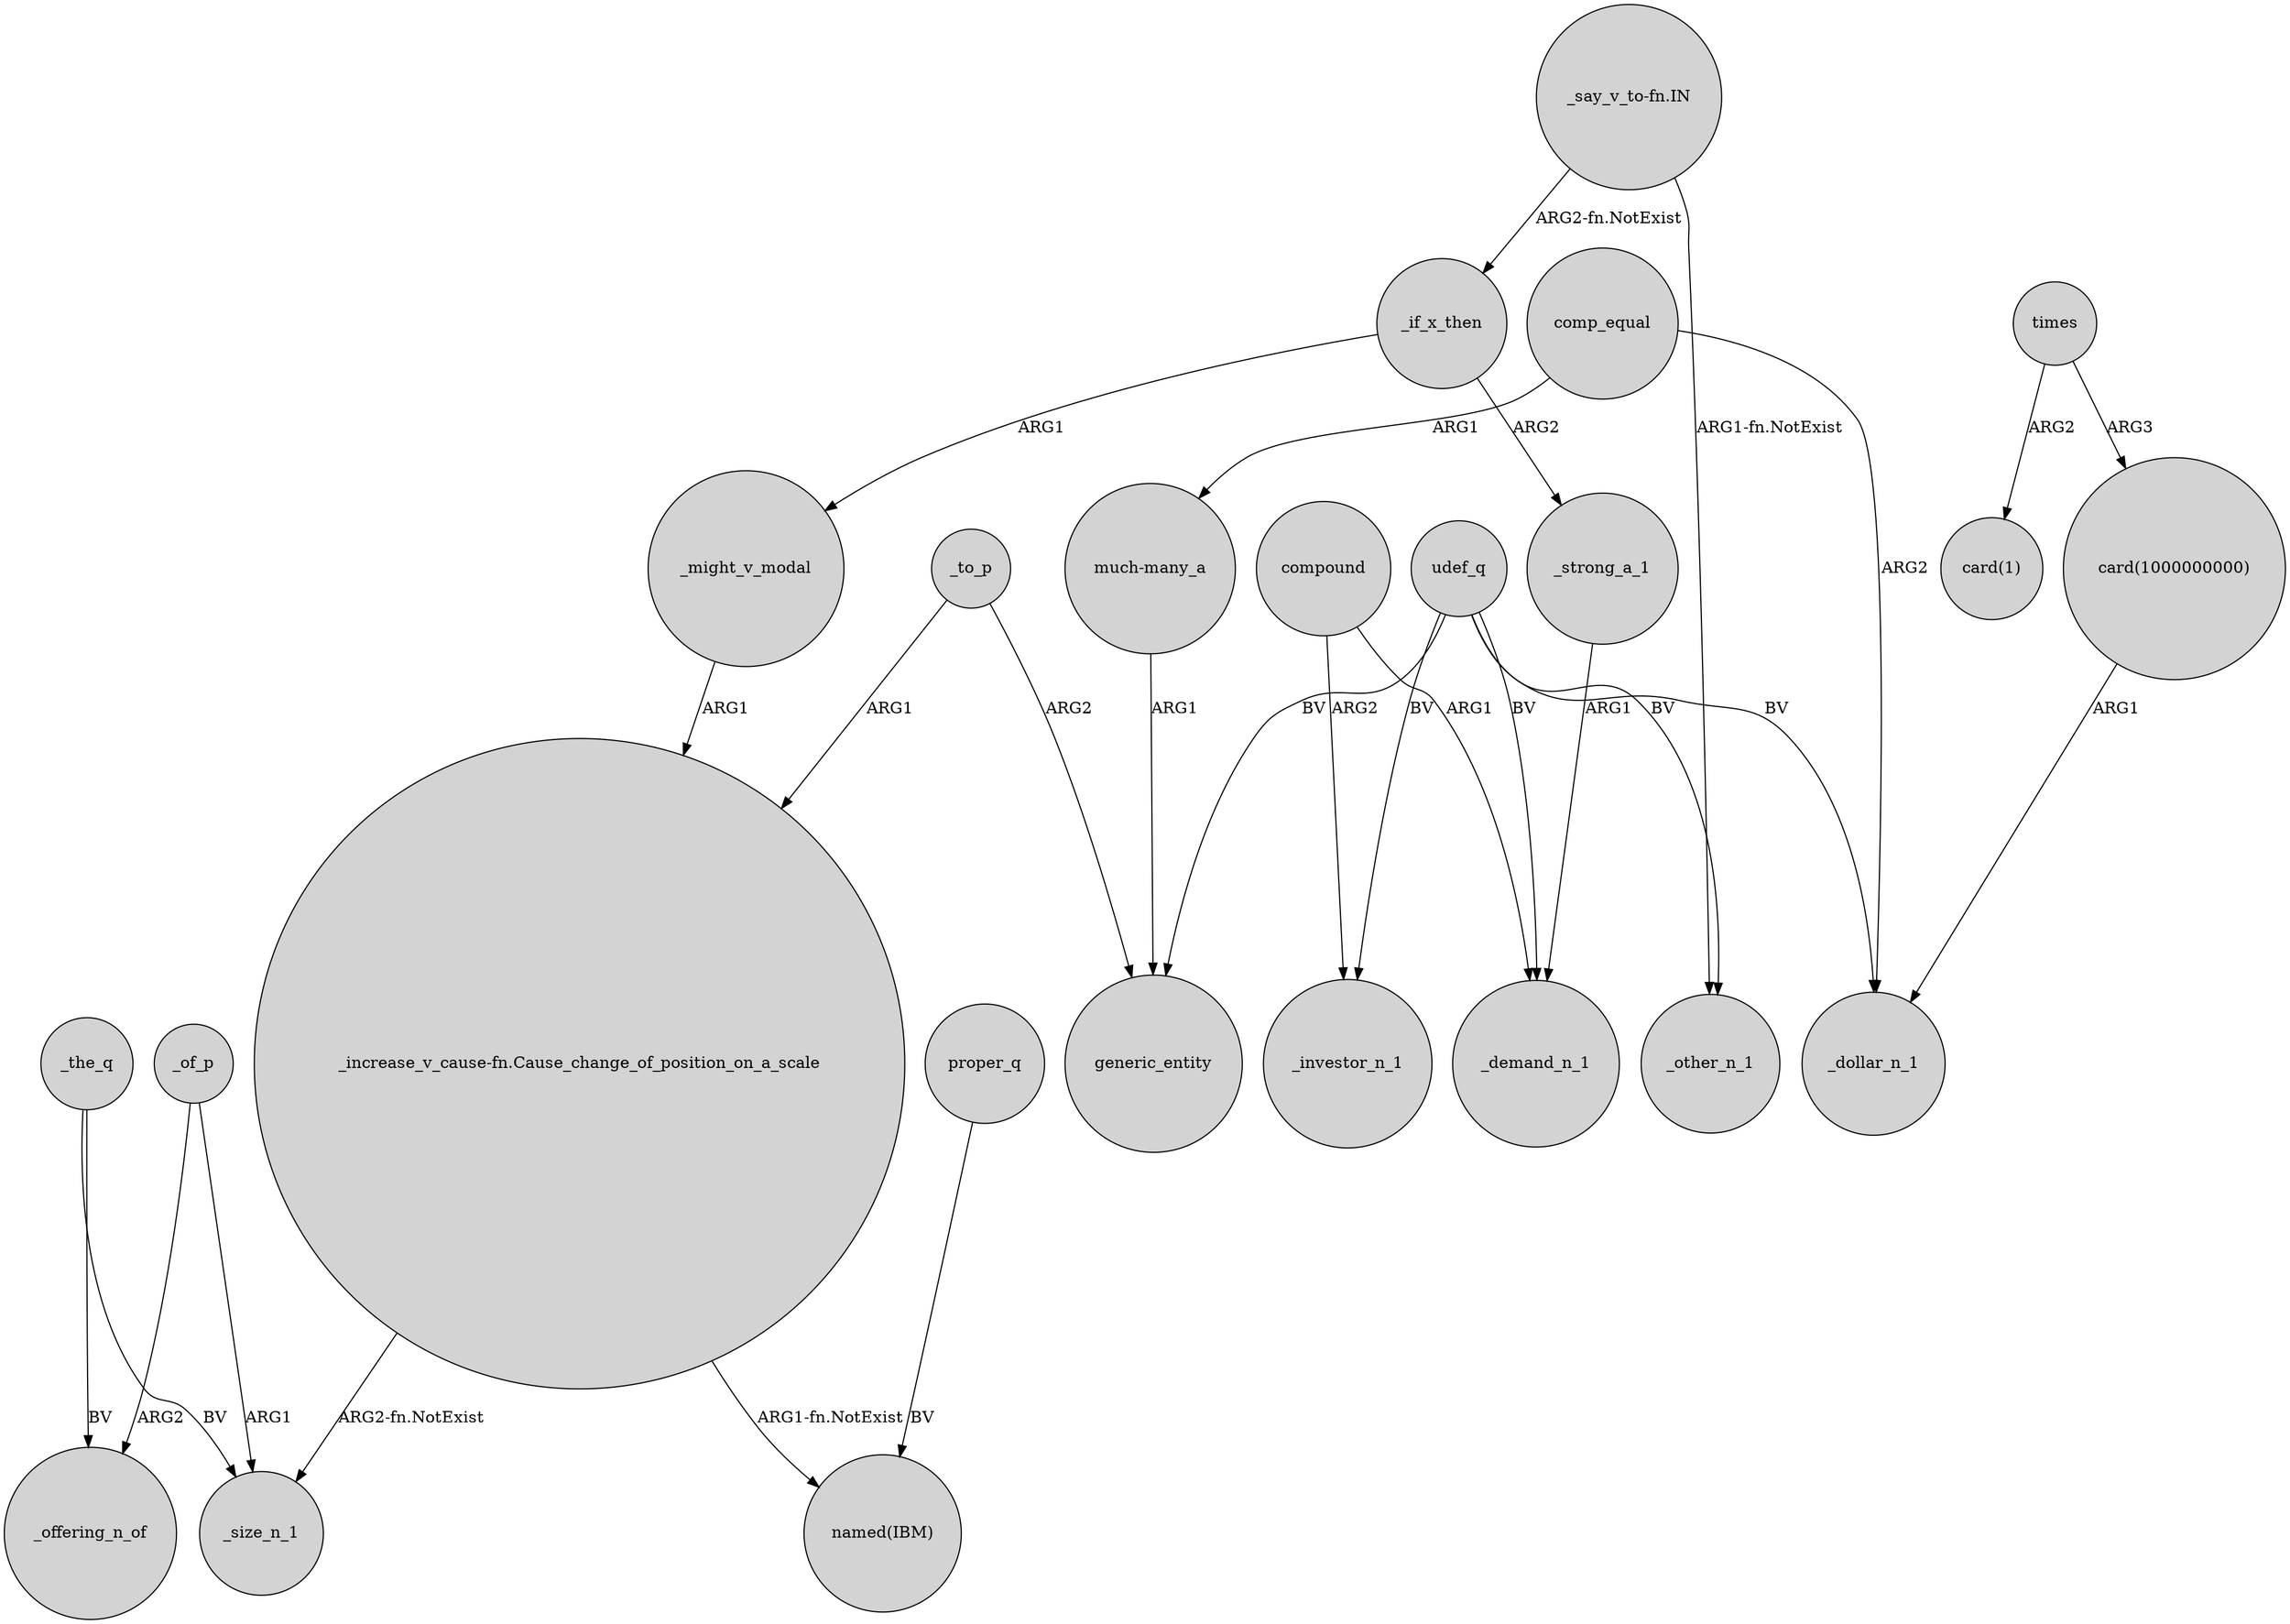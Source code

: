 digraph {
	node [shape=circle style=filled]
	_of_p -> _offering_n_of [label=ARG2]
	_the_q -> _size_n_1 [label=BV]
	udef_q -> generic_entity [label=BV]
	"_increase_v_cause-fn.Cause_change_of_position_on_a_scale" -> "named(IBM)" [label="ARG1-fn.NotExist"]
	udef_q -> _investor_n_1 [label=BV]
	"much-many_a" -> generic_entity [label=ARG1]
	compound -> _demand_n_1 [label=ARG1]
	comp_equal -> "much-many_a" [label=ARG1]
	proper_q -> "named(IBM)" [label=BV]
	_to_p -> "_increase_v_cause-fn.Cause_change_of_position_on_a_scale" [label=ARG1]
	compound -> _investor_n_1 [label=ARG2]
	comp_equal -> _dollar_n_1 [label=ARG2]
	_if_x_then -> _might_v_modal [label=ARG1]
	_to_p -> generic_entity [label=ARG2]
	times -> "card(1000000000)" [label=ARG3]
	_strong_a_1 -> _demand_n_1 [label=ARG1]
	udef_q -> _other_n_1 [label=BV]
	_of_p -> _size_n_1 [label=ARG1]
	"_say_v_to-fn.IN" -> _other_n_1 [label="ARG1-fn.NotExist"]
	times -> "card(1)" [label=ARG2]
	_might_v_modal -> "_increase_v_cause-fn.Cause_change_of_position_on_a_scale" [label=ARG1]
	udef_q -> _demand_n_1 [label=BV]
	_if_x_then -> _strong_a_1 [label=ARG2]
	"_say_v_to-fn.IN" -> _if_x_then [label="ARG2-fn.NotExist"]
	"card(1000000000)" -> _dollar_n_1 [label=ARG1]
	"_increase_v_cause-fn.Cause_change_of_position_on_a_scale" -> _size_n_1 [label="ARG2-fn.NotExist"]
	udef_q -> _dollar_n_1 [label=BV]
	_the_q -> _offering_n_of [label=BV]
}
